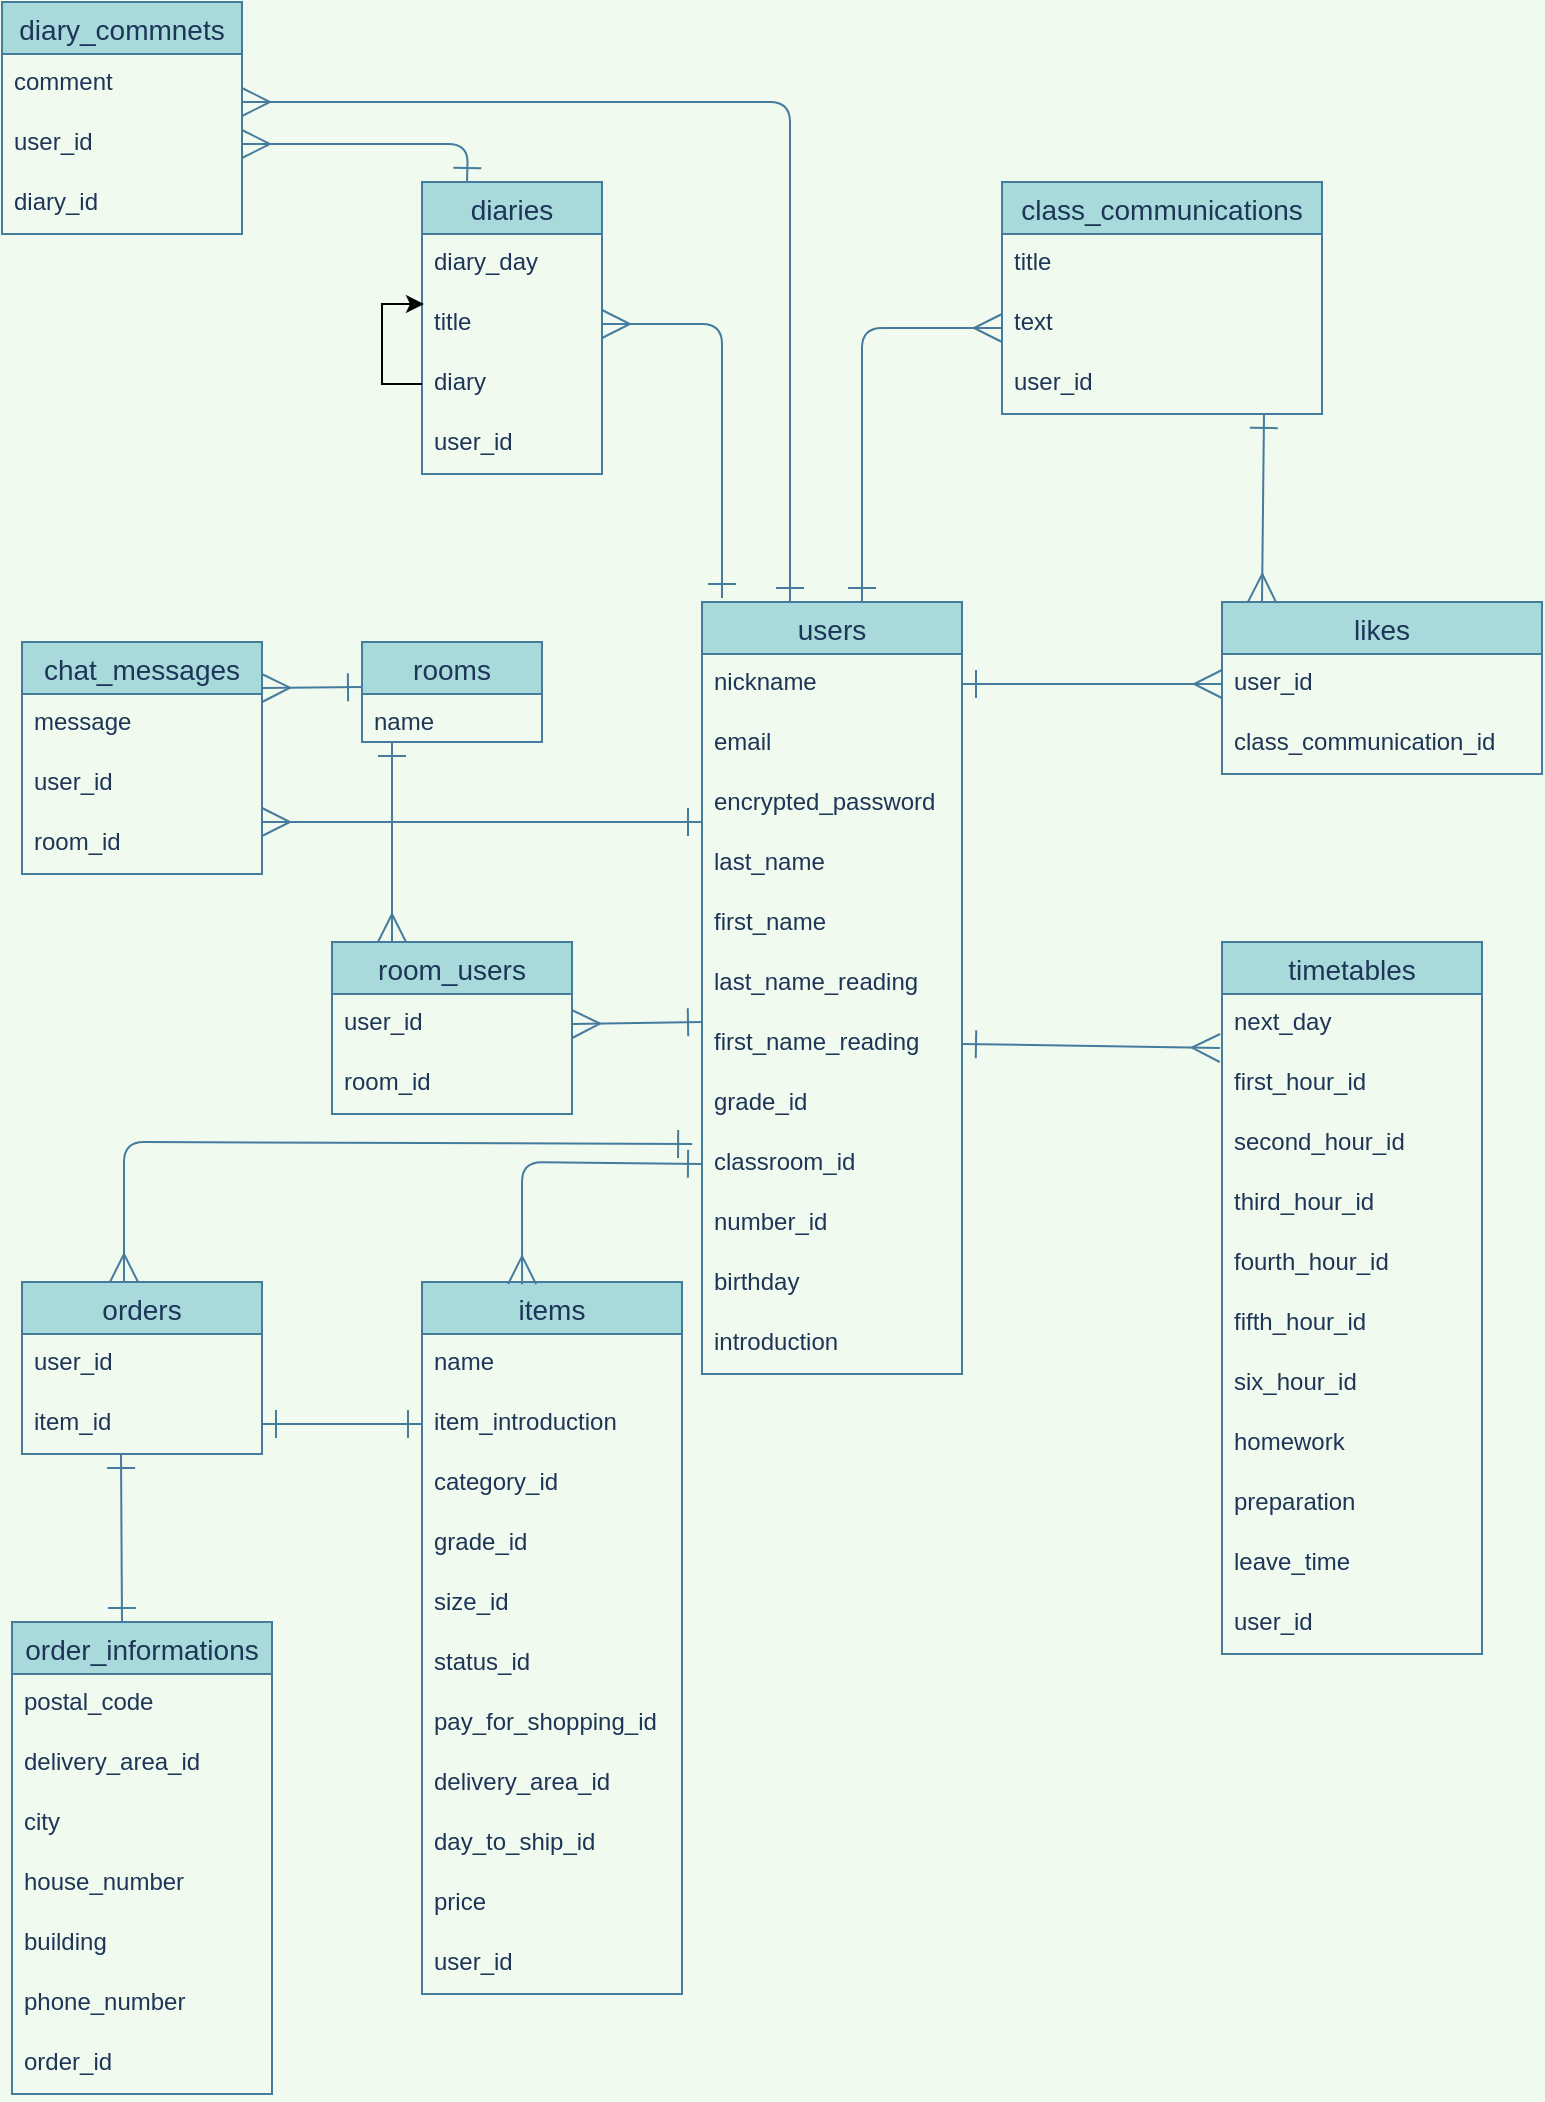 <mxfile>
    <diagram id="zMT0wAwneieFTZ5EEB_D" name="ページ1">
        <mxGraphModel dx="552" dy="1347" grid="1" gridSize="10" guides="1" tooltips="1" connect="1" arrows="1" fold="1" page="1" pageScale="1" pageWidth="827" pageHeight="1169" background="#F1FAEE" math="0" shadow="0">
            <root>
                <mxCell id="0"/>
                <mxCell id="1" parent="0"/>
                <mxCell id="15" value="users" style="swimlane;fontStyle=0;childLayout=stackLayout;horizontal=1;startSize=26;horizontalStack=0;resizeParent=1;resizeParentMax=0;resizeLast=0;collapsible=1;marginBottom=0;align=center;fontSize=14;fillColor=#A8DADC;strokeColor=#457B9D;fontColor=#1D3557;" parent="1" vertex="1">
                    <mxGeometry x="370" y="290" width="130" height="386" as="geometry"/>
                </mxCell>
                <mxCell id="16" value="nickname" style="text;strokeColor=none;fillColor=none;spacingLeft=4;spacingRight=4;overflow=hidden;rotatable=0;points=[[0,0.5],[1,0.5]];portConstraint=eastwest;fontSize=12;fontColor=#1D3557;" parent="15" vertex="1">
                    <mxGeometry y="26" width="130" height="30" as="geometry"/>
                </mxCell>
                <mxCell id="25" value="email" style="text;strokeColor=none;fillColor=none;spacingLeft=4;spacingRight=4;overflow=hidden;rotatable=0;points=[[0,0.5],[1,0.5]];portConstraint=eastwest;fontSize=12;fontColor=#1D3557;" parent="15" vertex="1">
                    <mxGeometry y="56" width="130" height="30" as="geometry"/>
                </mxCell>
                <mxCell id="26" value="encrypted_password" style="text;strokeColor=none;fillColor=none;spacingLeft=4;spacingRight=4;overflow=hidden;rotatable=0;points=[[0,0.5],[1,0.5]];portConstraint=eastwest;fontSize=12;fontColor=#1D3557;" parent="15" vertex="1">
                    <mxGeometry y="86" width="130" height="30" as="geometry"/>
                </mxCell>
                <mxCell id="28" value="last_name" style="text;strokeColor=none;fillColor=none;spacingLeft=4;spacingRight=4;overflow=hidden;rotatable=0;points=[[0,0.5],[1,0.5]];portConstraint=eastwest;fontSize=12;fontColor=#1D3557;" parent="15" vertex="1">
                    <mxGeometry y="116" width="130" height="30" as="geometry"/>
                </mxCell>
                <mxCell id="29" value="first_name " style="text;strokeColor=none;fillColor=none;spacingLeft=4;spacingRight=4;overflow=hidden;rotatable=0;points=[[0,0.5],[1,0.5]];portConstraint=eastwest;fontSize=12;fontColor=#1D3557;" parent="15" vertex="1">
                    <mxGeometry y="146" width="130" height="30" as="geometry"/>
                </mxCell>
                <mxCell id="30" value="last_name_reading" style="text;strokeColor=none;fillColor=none;spacingLeft=4;spacingRight=4;overflow=hidden;rotatable=0;points=[[0,0.5],[1,0.5]];portConstraint=eastwest;fontSize=12;fontColor=#1D3557;" parent="15" vertex="1">
                    <mxGeometry y="176" width="130" height="30" as="geometry"/>
                </mxCell>
                <mxCell id="31" value="first_name_reading" style="text;strokeColor=none;fillColor=none;spacingLeft=4;spacingRight=4;overflow=hidden;rotatable=0;points=[[0,0.5],[1,0.5]];portConstraint=eastwest;fontSize=12;fontColor=#1D3557;" parent="15" vertex="1">
                    <mxGeometry y="206" width="130" height="30" as="geometry"/>
                </mxCell>
                <mxCell id="136" value="grade_id" style="text;strokeColor=none;fillColor=none;spacingLeft=4;spacingRight=4;overflow=hidden;rotatable=0;points=[[0,0.5],[1,0.5]];portConstraint=eastwest;fontSize=12;fontColor=#1D3557;" parent="15" vertex="1">
                    <mxGeometry y="236" width="130" height="30" as="geometry"/>
                </mxCell>
                <mxCell id="135" value="classroom_id" style="text;strokeColor=none;fillColor=none;spacingLeft=4;spacingRight=4;overflow=hidden;rotatable=0;points=[[0,0.5],[1,0.5]];portConstraint=eastwest;fontSize=12;fontColor=#1D3557;" parent="15" vertex="1">
                    <mxGeometry y="266" width="130" height="30" as="geometry"/>
                </mxCell>
                <mxCell id="137" value="number_id" style="text;strokeColor=none;fillColor=none;spacingLeft=4;spacingRight=4;overflow=hidden;rotatable=0;points=[[0,0.5],[1,0.5]];portConstraint=eastwest;fontSize=12;fontColor=#1D3557;" parent="15" vertex="1">
                    <mxGeometry y="296" width="130" height="30" as="geometry"/>
                </mxCell>
                <mxCell id="33" value="birthday" style="text;strokeColor=none;fillColor=none;spacingLeft=4;spacingRight=4;overflow=hidden;rotatable=0;points=[[0,0.5],[1,0.5]];portConstraint=eastwest;fontSize=12;fontColor=#1D3557;" parent="15" vertex="1">
                    <mxGeometry y="326" width="130" height="30" as="geometry"/>
                </mxCell>
                <mxCell id="34" value="introduction" style="text;strokeColor=none;fillColor=none;spacingLeft=4;spacingRight=4;overflow=hidden;rotatable=0;points=[[0,0.5],[1,0.5]];portConstraint=eastwest;fontSize=12;fontColor=#1D3557;" parent="15" vertex="1">
                    <mxGeometry y="356" width="130" height="30" as="geometry"/>
                </mxCell>
                <mxCell id="35" value="diaries" style="swimlane;fontStyle=0;childLayout=stackLayout;horizontal=1;startSize=26;horizontalStack=0;resizeParent=1;resizeParentMax=0;resizeLast=0;collapsible=1;marginBottom=0;align=center;fontSize=14;fillColor=#A8DADC;strokeColor=#457B9D;fontColor=#1D3557;" parent="1" vertex="1">
                    <mxGeometry x="230" y="80" width="90" height="146" as="geometry"/>
                </mxCell>
                <mxCell id="138" value="diary_day" style="text;strokeColor=none;fillColor=none;spacingLeft=4;spacingRight=4;overflow=hidden;rotatable=0;points=[[0,0.5],[1,0.5]];portConstraint=eastwest;fontSize=12;fontColor=#1D3557;" parent="35" vertex="1">
                    <mxGeometry y="26" width="90" height="30" as="geometry"/>
                </mxCell>
                <mxCell id="36" value="title&#10;" style="text;strokeColor=none;fillColor=none;spacingLeft=4;spacingRight=4;overflow=hidden;rotatable=0;points=[[0,0.5],[1,0.5]];portConstraint=eastwest;fontSize=12;fontColor=#1D3557;" parent="35" vertex="1">
                    <mxGeometry y="56" width="90" height="30" as="geometry"/>
                </mxCell>
                <mxCell id="140" style="edgeStyle=orthogonalEdgeStyle;rounded=0;orthogonalLoop=1;jettySize=auto;html=1;exitX=0;exitY=0.5;exitDx=0;exitDy=0;entryX=0.011;entryY=0.167;entryDx=0;entryDy=0;entryPerimeter=0;" parent="35" source="37" target="36" edge="1">
                    <mxGeometry relative="1" as="geometry"/>
                </mxCell>
                <mxCell id="37" value="diary" style="text;strokeColor=none;fillColor=none;spacingLeft=4;spacingRight=4;overflow=hidden;rotatable=0;points=[[0,0.5],[1,0.5]];portConstraint=eastwest;fontSize=12;fontColor=#1D3557;" parent="35" vertex="1">
                    <mxGeometry y="86" width="90" height="30" as="geometry"/>
                </mxCell>
                <mxCell id="38" value="user_id" style="text;strokeColor=none;fillColor=none;spacingLeft=4;spacingRight=4;overflow=hidden;rotatable=0;points=[[0,0.5],[1,0.5]];portConstraint=eastwest;fontSize=12;fontColor=#1D3557;" parent="35" vertex="1">
                    <mxGeometry y="116" width="90" height="30" as="geometry"/>
                </mxCell>
                <mxCell id="39" value="diary_commnets" style="swimlane;fontStyle=0;childLayout=stackLayout;horizontal=1;startSize=26;horizontalStack=0;resizeParent=1;resizeParentMax=0;resizeLast=0;collapsible=1;marginBottom=0;align=center;fontSize=14;fillColor=#A8DADC;strokeColor=#457B9D;fontColor=#1D3557;" parent="1" vertex="1">
                    <mxGeometry x="20" y="-10" width="120" height="116" as="geometry"/>
                </mxCell>
                <mxCell id="40" value="comment&#10;" style="text;strokeColor=none;fillColor=none;spacingLeft=4;spacingRight=4;overflow=hidden;rotatable=0;points=[[0,0.5],[1,0.5]];portConstraint=eastwest;fontSize=12;fontColor=#1D3557;" parent="39" vertex="1">
                    <mxGeometry y="26" width="120" height="30" as="geometry"/>
                </mxCell>
                <mxCell id="41" value="user_id" style="text;strokeColor=none;fillColor=none;spacingLeft=4;spacingRight=4;overflow=hidden;rotatable=0;points=[[0,0.5],[1,0.5]];portConstraint=eastwest;fontSize=12;fontColor=#1D3557;" parent="39" vertex="1">
                    <mxGeometry y="56" width="120" height="30" as="geometry"/>
                </mxCell>
                <mxCell id="42" value="diary_id" style="text;strokeColor=none;fillColor=none;spacingLeft=4;spacingRight=4;overflow=hidden;rotatable=0;points=[[0,0.5],[1,0.5]];portConstraint=eastwest;fontSize=12;fontColor=#1D3557;" parent="39" vertex="1">
                    <mxGeometry y="86" width="120" height="30" as="geometry"/>
                </mxCell>
                <mxCell id="43" value="rooms" style="swimlane;fontStyle=0;childLayout=stackLayout;horizontal=1;startSize=26;horizontalStack=0;resizeParent=1;resizeParentMax=0;resizeLast=0;collapsible=1;marginBottom=0;align=center;fontSize=14;fillColor=#A8DADC;strokeColor=#457B9D;fontColor=#1D3557;" parent="1" vertex="1">
                    <mxGeometry x="200" y="310" width="90" height="50" as="geometry"/>
                </mxCell>
                <mxCell id="44" value="name" style="text;strokeColor=none;fillColor=none;spacingLeft=4;spacingRight=4;overflow=hidden;rotatable=0;points=[[0,0.5],[1,0.5]];portConstraint=eastwest;fontSize=12;fontColor=#1D3557;" parent="43" vertex="1">
                    <mxGeometry y="26" width="90" height="24" as="geometry"/>
                </mxCell>
                <mxCell id="49" value="chat_messages" style="swimlane;fontStyle=0;childLayout=stackLayout;horizontal=1;startSize=26;horizontalStack=0;resizeParent=1;resizeParentMax=0;resizeLast=0;collapsible=1;marginBottom=0;align=center;fontSize=14;fillColor=#A8DADC;strokeColor=#457B9D;fontColor=#1D3557;" parent="1" vertex="1">
                    <mxGeometry x="30" y="310" width="120" height="116" as="geometry"/>
                </mxCell>
                <mxCell id="50" value="message" style="text;strokeColor=none;fillColor=none;spacingLeft=4;spacingRight=4;overflow=hidden;rotatable=0;points=[[0,0.5],[1,0.5]];portConstraint=eastwest;fontSize=12;fontColor=#1D3557;" parent="49" vertex="1">
                    <mxGeometry y="26" width="120" height="30" as="geometry"/>
                </mxCell>
                <mxCell id="51" value="user_id" style="text;strokeColor=none;fillColor=none;spacingLeft=4;spacingRight=4;overflow=hidden;rotatable=0;points=[[0,0.5],[1,0.5]];portConstraint=eastwest;fontSize=12;fontColor=#1D3557;" parent="49" vertex="1">
                    <mxGeometry y="56" width="120" height="30" as="geometry"/>
                </mxCell>
                <mxCell id="52" value="room_id" style="text;strokeColor=none;fillColor=none;spacingLeft=4;spacingRight=4;overflow=hidden;rotatable=0;points=[[0,0.5],[1,0.5]];portConstraint=eastwest;fontSize=12;fontColor=#1D3557;" parent="49" vertex="1">
                    <mxGeometry y="86" width="120" height="30" as="geometry"/>
                </mxCell>
                <mxCell id="53" value="room_users" style="swimlane;fontStyle=0;childLayout=stackLayout;horizontal=1;startSize=26;horizontalStack=0;resizeParent=1;resizeParentMax=0;resizeLast=0;collapsible=1;marginBottom=0;align=center;fontSize=14;fillColor=#A8DADC;strokeColor=#457B9D;fontColor=#1D3557;" parent="1" vertex="1">
                    <mxGeometry x="185" y="460" width="120" height="86" as="geometry"/>
                </mxCell>
                <mxCell id="55" value="user_id" style="text;strokeColor=none;fillColor=none;spacingLeft=4;spacingRight=4;overflow=hidden;rotatable=0;points=[[0,0.5],[1,0.5]];portConstraint=eastwest;fontSize=12;fontColor=#1D3557;" parent="53" vertex="1">
                    <mxGeometry y="26" width="120" height="30" as="geometry"/>
                </mxCell>
                <mxCell id="56" value="room_id" style="text;strokeColor=none;fillColor=none;spacingLeft=4;spacingRight=4;overflow=hidden;rotatable=0;points=[[0,0.5],[1,0.5]];portConstraint=eastwest;fontSize=12;fontColor=#1D3557;" parent="53" vertex="1">
                    <mxGeometry y="56" width="120" height="30" as="geometry"/>
                </mxCell>
                <mxCell id="57" value="items" style="swimlane;fontStyle=0;childLayout=stackLayout;horizontal=1;startSize=26;horizontalStack=0;resizeParent=1;resizeParentMax=0;resizeLast=0;collapsible=1;marginBottom=0;align=center;fontSize=14;fillColor=#A8DADC;strokeColor=#457B9D;fontColor=#1D3557;" parent="1" vertex="1">
                    <mxGeometry x="230" y="630" width="130" height="356" as="geometry"/>
                </mxCell>
                <mxCell id="58" value="name " style="text;strokeColor=none;fillColor=none;spacingLeft=4;spacingRight=4;overflow=hidden;rotatable=0;points=[[0,0.5],[1,0.5]];portConstraint=eastwest;fontSize=12;fontColor=#1D3557;" parent="57" vertex="1">
                    <mxGeometry y="26" width="130" height="30" as="geometry"/>
                </mxCell>
                <mxCell id="59" value="item_introduction " style="text;strokeColor=none;fillColor=none;spacingLeft=4;spacingRight=4;overflow=hidden;rotatable=0;points=[[0,0.5],[1,0.5]];portConstraint=eastwest;fontSize=12;fontColor=#1D3557;" parent="57" vertex="1">
                    <mxGeometry y="56" width="130" height="30" as="geometry"/>
                </mxCell>
                <mxCell id="60" value="category_id &#10;" style="text;strokeColor=none;fillColor=none;spacingLeft=4;spacingRight=4;overflow=hidden;rotatable=0;points=[[0,0.5],[1,0.5]];portConstraint=eastwest;fontSize=12;fontColor=#1D3557;" parent="57" vertex="1">
                    <mxGeometry y="86" width="130" height="30" as="geometry"/>
                </mxCell>
                <mxCell id="61" value="grade_id" style="text;strokeColor=none;fillColor=none;spacingLeft=4;spacingRight=4;overflow=hidden;rotatable=0;points=[[0,0.5],[1,0.5]];portConstraint=eastwest;fontSize=12;fontColor=#1D3557;" parent="57" vertex="1">
                    <mxGeometry y="116" width="130" height="30" as="geometry"/>
                </mxCell>
                <mxCell id="62" value="size_id" style="text;strokeColor=none;fillColor=none;spacingLeft=4;spacingRight=4;overflow=hidden;rotatable=0;points=[[0,0.5],[1,0.5]];portConstraint=eastwest;fontSize=12;fontColor=#1D3557;" parent="57" vertex="1">
                    <mxGeometry y="146" width="130" height="30" as="geometry"/>
                </mxCell>
                <mxCell id="63" value="status_id" style="text;strokeColor=none;fillColor=none;spacingLeft=4;spacingRight=4;overflow=hidden;rotatable=0;points=[[0,0.5],[1,0.5]];portConstraint=eastwest;fontSize=12;fontColor=#1D3557;" parent="57" vertex="1">
                    <mxGeometry y="176" width="130" height="30" as="geometry"/>
                </mxCell>
                <mxCell id="64" value="pay_for_shopping_id" style="text;strokeColor=none;fillColor=none;spacingLeft=4;spacingRight=4;overflow=hidden;rotatable=0;points=[[0,0.5],[1,0.5]];portConstraint=eastwest;fontSize=12;fontColor=#1D3557;" parent="57" vertex="1">
                    <mxGeometry y="206" width="130" height="30" as="geometry"/>
                </mxCell>
                <mxCell id="70" value="delivery_area_id" style="text;strokeColor=none;fillColor=none;spacingLeft=4;spacingRight=4;overflow=hidden;rotatable=0;points=[[0,0.5],[1,0.5]];portConstraint=eastwest;fontSize=12;fontColor=#1D3557;" parent="57" vertex="1">
                    <mxGeometry y="236" width="130" height="30" as="geometry"/>
                </mxCell>
                <mxCell id="65" value="day_to_ship_id&#10;" style="text;strokeColor=none;fillColor=none;spacingLeft=4;spacingRight=4;overflow=hidden;rotatable=0;points=[[0,0.5],[1,0.5]];portConstraint=eastwest;fontSize=12;fontColor=#1D3557;" parent="57" vertex="1">
                    <mxGeometry y="266" width="130" height="30" as="geometry"/>
                </mxCell>
                <mxCell id="66" value="price &#10;" style="text;strokeColor=none;fillColor=none;spacingLeft=4;spacingRight=4;overflow=hidden;rotatable=0;points=[[0,0.5],[1,0.5]];portConstraint=eastwest;fontSize=12;fontColor=#1D3557;" parent="57" vertex="1">
                    <mxGeometry y="296" width="130" height="30" as="geometry"/>
                </mxCell>
                <mxCell id="67" value="user_id" style="text;strokeColor=none;fillColor=none;spacingLeft=4;spacingRight=4;overflow=hidden;rotatable=0;points=[[0,0.5],[1,0.5]];portConstraint=eastwest;fontSize=12;fontColor=#1D3557;" parent="57" vertex="1">
                    <mxGeometry y="326" width="130" height="30" as="geometry"/>
                </mxCell>
                <mxCell id="71" value="orders" style="swimlane;fontStyle=0;childLayout=stackLayout;horizontal=1;startSize=26;horizontalStack=0;resizeParent=1;resizeParentMax=0;resizeLast=0;collapsible=1;marginBottom=0;align=center;fontSize=14;fillColor=#A8DADC;strokeColor=#457B9D;fontColor=#1D3557;" parent="1" vertex="1">
                    <mxGeometry x="30" y="630" width="120" height="86" as="geometry"/>
                </mxCell>
                <mxCell id="72" value="user_id" style="text;strokeColor=none;fillColor=none;spacingLeft=4;spacingRight=4;overflow=hidden;rotatable=0;points=[[0,0.5],[1,0.5]];portConstraint=eastwest;fontSize=12;fontColor=#1D3557;" parent="71" vertex="1">
                    <mxGeometry y="26" width="120" height="30" as="geometry"/>
                </mxCell>
                <mxCell id="73" value="item_id" style="text;strokeColor=none;fillColor=none;spacingLeft=4;spacingRight=4;overflow=hidden;rotatable=0;points=[[0,0.5],[1,0.5]];portConstraint=eastwest;fontSize=12;fontColor=#1D3557;" parent="71" vertex="1">
                    <mxGeometry y="56" width="120" height="30" as="geometry"/>
                </mxCell>
                <mxCell id="74" value="order_informations" style="swimlane;fontStyle=0;childLayout=stackLayout;horizontal=1;startSize=26;horizontalStack=0;resizeParent=1;resizeParentMax=0;resizeLast=0;collapsible=1;marginBottom=0;align=center;fontSize=14;fillColor=#A8DADC;strokeColor=#457B9D;fontColor=#1D3557;" parent="1" vertex="1">
                    <mxGeometry x="25" y="800" width="130" height="236" as="geometry"/>
                </mxCell>
                <mxCell id="76" value="postal_code" style="text;strokeColor=none;fillColor=none;spacingLeft=4;spacingRight=4;overflow=hidden;rotatable=0;points=[[0,0.5],[1,0.5]];portConstraint=eastwest;fontSize=12;fontColor=#1D3557;" parent="74" vertex="1">
                    <mxGeometry y="26" width="130" height="30" as="geometry"/>
                </mxCell>
                <mxCell id="77" value="delivery_area_id" style="text;strokeColor=none;fillColor=none;spacingLeft=4;spacingRight=4;overflow=hidden;rotatable=0;points=[[0,0.5],[1,0.5]];portConstraint=eastwest;fontSize=12;fontColor=#1D3557;" parent="74" vertex="1">
                    <mxGeometry y="56" width="130" height="30" as="geometry"/>
                </mxCell>
                <mxCell id="78" value="city" style="text;strokeColor=none;fillColor=none;spacingLeft=4;spacingRight=4;overflow=hidden;rotatable=0;points=[[0,0.5],[1,0.5]];portConstraint=eastwest;fontSize=12;fontColor=#1D3557;" parent="74" vertex="1">
                    <mxGeometry y="86" width="130" height="30" as="geometry"/>
                </mxCell>
                <mxCell id="79" value="house_number" style="text;strokeColor=none;fillColor=none;spacingLeft=4;spacingRight=4;overflow=hidden;rotatable=0;points=[[0,0.5],[1,0.5]];portConstraint=eastwest;fontSize=12;fontColor=#1D3557;" parent="74" vertex="1">
                    <mxGeometry y="116" width="130" height="30" as="geometry"/>
                </mxCell>
                <mxCell id="80" value="building" style="text;strokeColor=none;fillColor=none;spacingLeft=4;spacingRight=4;overflow=hidden;rotatable=0;points=[[0,0.5],[1,0.5]];portConstraint=eastwest;fontSize=12;fontColor=#1D3557;" parent="74" vertex="1">
                    <mxGeometry y="146" width="130" height="30" as="geometry"/>
                </mxCell>
                <mxCell id="81" value="phone_number" style="text;strokeColor=none;fillColor=none;spacingLeft=4;spacingRight=4;overflow=hidden;rotatable=0;points=[[0,0.5],[1,0.5]];portConstraint=eastwest;fontSize=12;fontColor=#1D3557;" parent="74" vertex="1">
                    <mxGeometry y="176" width="130" height="30" as="geometry"/>
                </mxCell>
                <mxCell id="85" value="order_id" style="text;strokeColor=none;fillColor=none;spacingLeft=4;spacingRight=4;overflow=hidden;rotatable=0;points=[[0,0.5],[1,0.5]];portConstraint=eastwest;fontSize=12;fontColor=#1D3557;" parent="74" vertex="1">
                    <mxGeometry y="206" width="130" height="30" as="geometry"/>
                </mxCell>
                <mxCell id="86" value="class_communications" style="swimlane;fontStyle=0;childLayout=stackLayout;horizontal=1;startSize=26;horizontalStack=0;resizeParent=1;resizeParentMax=0;resizeLast=0;collapsible=1;marginBottom=0;align=center;fontSize=14;fillColor=#A8DADC;strokeColor=#457B9D;fontColor=#1D3557;" parent="1" vertex="1">
                    <mxGeometry x="520" y="80" width="160" height="116" as="geometry"/>
                </mxCell>
                <mxCell id="87" value="title" style="text;strokeColor=none;fillColor=none;spacingLeft=4;spacingRight=4;overflow=hidden;rotatable=0;points=[[0,0.5],[1,0.5]];portConstraint=eastwest;fontSize=12;fontColor=#1D3557;" parent="86" vertex="1">
                    <mxGeometry y="26" width="160" height="30" as="geometry"/>
                </mxCell>
                <mxCell id="88" value="text" style="text;strokeColor=none;fillColor=none;spacingLeft=4;spacingRight=4;overflow=hidden;rotatable=0;points=[[0,0.5],[1,0.5]];portConstraint=eastwest;fontSize=12;fontColor=#1D3557;" parent="86" vertex="1">
                    <mxGeometry y="56" width="160" height="30" as="geometry"/>
                </mxCell>
                <mxCell id="89" value="user_id" style="text;strokeColor=none;fillColor=none;spacingLeft=4;spacingRight=4;overflow=hidden;rotatable=0;points=[[0,0.5],[1,0.5]];portConstraint=eastwest;fontSize=12;fontColor=#1D3557;" parent="86" vertex="1">
                    <mxGeometry y="86" width="160" height="30" as="geometry"/>
                </mxCell>
                <mxCell id="90" value="likes" style="swimlane;fontStyle=0;childLayout=stackLayout;horizontal=1;startSize=26;horizontalStack=0;resizeParent=1;resizeParentMax=0;resizeLast=0;collapsible=1;marginBottom=0;align=center;fontSize=14;fillColor=#A8DADC;strokeColor=#457B9D;fontColor=#1D3557;" parent="1" vertex="1">
                    <mxGeometry x="630" y="290" width="160" height="86" as="geometry"/>
                </mxCell>
                <mxCell id="91" value="user_id" style="text;strokeColor=none;fillColor=none;spacingLeft=4;spacingRight=4;overflow=hidden;rotatable=0;points=[[0,0.5],[1,0.5]];portConstraint=eastwest;fontSize=12;fontColor=#1D3557;" parent="90" vertex="1">
                    <mxGeometry y="26" width="160" height="30" as="geometry"/>
                </mxCell>
                <mxCell id="92" value="class_communication_id" style="text;strokeColor=none;fillColor=none;spacingLeft=4;spacingRight=4;overflow=hidden;rotatable=0;points=[[0,0.5],[1,0.5]];portConstraint=eastwest;fontSize=12;fontColor=#1D3557;" parent="90" vertex="1">
                    <mxGeometry y="56" width="160" height="30" as="geometry"/>
                </mxCell>
                <mxCell id="104" value="timetables" style="swimlane;fontStyle=0;childLayout=stackLayout;horizontal=1;startSize=26;horizontalStack=0;resizeParent=1;resizeParentMax=0;resizeLast=0;collapsible=1;marginBottom=0;align=center;fontSize=14;fillColor=#A8DADC;strokeColor=#457B9D;fontColor=#1D3557;" parent="1" vertex="1">
                    <mxGeometry x="630" y="460" width="130" height="356" as="geometry"/>
                </mxCell>
                <mxCell id="116" value="next_day" style="text;strokeColor=none;fillColor=none;spacingLeft=4;spacingRight=4;overflow=hidden;rotatable=0;points=[[0,0.5],[1,0.5]];portConstraint=eastwest;fontSize=12;fontColor=#1D3557;" parent="104" vertex="1">
                    <mxGeometry y="26" width="130" height="30" as="geometry"/>
                </mxCell>
                <mxCell id="105" value="first_hour_id" style="text;strokeColor=none;fillColor=none;spacingLeft=4;spacingRight=4;overflow=hidden;rotatable=0;points=[[0,0.5],[1,0.5]];portConstraint=eastwest;fontSize=12;fontColor=#1D3557;" parent="104" vertex="1">
                    <mxGeometry y="56" width="130" height="30" as="geometry"/>
                </mxCell>
                <mxCell id="106" value="second_hour_id" style="text;strokeColor=none;fillColor=none;spacingLeft=4;spacingRight=4;overflow=hidden;rotatable=0;points=[[0,0.5],[1,0.5]];portConstraint=eastwest;fontSize=12;fontColor=#1D3557;" parent="104" vertex="1">
                    <mxGeometry y="86" width="130" height="30" as="geometry"/>
                </mxCell>
                <mxCell id="107" value="third_hour_id" style="text;strokeColor=none;fillColor=none;spacingLeft=4;spacingRight=4;overflow=hidden;rotatable=0;points=[[0,0.5],[1,0.5]];portConstraint=eastwest;fontSize=12;fontColor=#1D3557;" parent="104" vertex="1">
                    <mxGeometry y="116" width="130" height="30" as="geometry"/>
                </mxCell>
                <mxCell id="108" value="fourth_hour_id" style="text;strokeColor=none;fillColor=none;spacingLeft=4;spacingRight=4;overflow=hidden;rotatable=0;points=[[0,0.5],[1,0.5]];portConstraint=eastwest;fontSize=12;fontColor=#1D3557;" parent="104" vertex="1">
                    <mxGeometry y="146" width="130" height="30" as="geometry"/>
                </mxCell>
                <mxCell id="109" value="fifth_hour_id" style="text;strokeColor=none;fillColor=none;spacingLeft=4;spacingRight=4;overflow=hidden;rotatable=0;points=[[0,0.5],[1,0.5]];portConstraint=eastwest;fontSize=12;fontColor=#1D3557;" parent="104" vertex="1">
                    <mxGeometry y="176" width="130" height="30" as="geometry"/>
                </mxCell>
                <mxCell id="110" value="six_hour_id" style="text;strokeColor=none;fillColor=none;spacingLeft=4;spacingRight=4;overflow=hidden;rotatable=0;points=[[0,0.5],[1,0.5]];portConstraint=eastwest;fontSize=12;fontColor=#1D3557;" parent="104" vertex="1">
                    <mxGeometry y="206" width="130" height="30" as="geometry"/>
                </mxCell>
                <mxCell id="111" value="homework" style="text;strokeColor=none;fillColor=none;spacingLeft=4;spacingRight=4;overflow=hidden;rotatable=0;points=[[0,0.5],[1,0.5]];portConstraint=eastwest;fontSize=12;fontColor=#1D3557;" parent="104" vertex="1">
                    <mxGeometry y="236" width="130" height="30" as="geometry"/>
                </mxCell>
                <mxCell id="112" value="preparation" style="text;strokeColor=none;fillColor=none;spacingLeft=4;spacingRight=4;overflow=hidden;rotatable=0;points=[[0,0.5],[1,0.5]];portConstraint=eastwest;fontSize=12;fontColor=#1D3557;" parent="104" vertex="1">
                    <mxGeometry y="266" width="130" height="30" as="geometry"/>
                </mxCell>
                <mxCell id="113" value="leave_time" style="text;strokeColor=none;fillColor=none;spacingLeft=4;spacingRight=4;overflow=hidden;rotatable=0;points=[[0,0.5],[1,0.5]];portConstraint=eastwest;fontSize=12;fontColor=#1D3557;" parent="104" vertex="1">
                    <mxGeometry y="296" width="130" height="30" as="geometry"/>
                </mxCell>
                <mxCell id="115" value="user_id" style="text;strokeColor=none;fillColor=none;spacingLeft=4;spacingRight=4;overflow=hidden;rotatable=0;points=[[0,0.5],[1,0.5]];portConstraint=eastwest;fontSize=12;fontColor=#1D3557;" parent="104" vertex="1">
                    <mxGeometry y="326" width="130" height="30" as="geometry"/>
                </mxCell>
                <mxCell id="118" style="edgeStyle=none;rounded=1;sketch=0;orthogonalLoop=1;jettySize=auto;html=1;entryX=1;entryY=0.5;entryDx=0;entryDy=0;fontColor=#1D3557;strokeColor=#457B9D;fillColor=#A8DADC;endArrow=ERmany;endFill=0;endSize=12;startSize=12;startArrow=ERone;startFill=0;" parent="1" target="36" edge="1">
                    <mxGeometry relative="1" as="geometry">
                        <mxPoint x="380" y="288" as="sourcePoint"/>
                        <Array as="points">
                            <mxPoint x="380" y="220"/>
                            <mxPoint x="380" y="151"/>
                            <mxPoint x="340" y="151"/>
                        </Array>
                    </mxGeometry>
                </mxCell>
                <mxCell id="119" style="edgeStyle=none;rounded=1;sketch=0;orthogonalLoop=1;jettySize=auto;html=1;exitX=0.25;exitY=0;exitDx=0;exitDy=0;entryX=1;entryY=0.5;entryDx=0;entryDy=0;fontColor=#1D3557;startArrow=ERone;startFill=0;endArrow=ERmany;endFill=0;startSize=12;endSize=12;strokeColor=#457B9D;fillColor=#A8DADC;" parent="1" source="35" target="41" edge="1">
                    <mxGeometry relative="1" as="geometry">
                        <Array as="points">
                            <mxPoint x="253" y="61"/>
                        </Array>
                    </mxGeometry>
                </mxCell>
                <mxCell id="120" style="edgeStyle=none;rounded=1;sketch=0;orthogonalLoop=1;jettySize=auto;html=1;fontColor=#1D3557;strokeColor=#457B9D;fillColor=#A8DADC;endArrow=ERmany;endFill=0;endSize=12;startSize=12;startArrow=ERone;startFill=0;" parent="1" edge="1">
                    <mxGeometry relative="1" as="geometry">
                        <mxPoint x="414" y="290" as="sourcePoint"/>
                        <mxPoint x="140" y="40" as="targetPoint"/>
                        <Array as="points">
                            <mxPoint x="414" y="222"/>
                            <mxPoint x="414" y="40"/>
                            <mxPoint x="210" y="40"/>
                            <mxPoint x="190" y="40"/>
                        </Array>
                    </mxGeometry>
                </mxCell>
                <mxCell id="121" style="edgeStyle=none;rounded=1;sketch=0;orthogonalLoop=1;jettySize=auto;html=1;fontColor=#1D3557;startArrow=ERone;startFill=0;endArrow=ERmany;endFill=0;startSize=12;endSize=12;strokeColor=#457B9D;fillColor=#A8DADC;" parent="1" edge="1">
                    <mxGeometry relative="1" as="geometry">
                        <mxPoint x="370" y="500" as="sourcePoint"/>
                        <mxPoint x="305" y="501" as="targetPoint"/>
                    </mxGeometry>
                </mxCell>
                <mxCell id="122" style="edgeStyle=none;rounded=1;sketch=0;orthogonalLoop=1;jettySize=auto;html=1;fontColor=#1D3557;strokeColor=#457B9D;fillColor=#A8DADC;endArrow=ERmany;endFill=0;endSize=12;startSize=12;startArrow=ERone;startFill=0;entryX=0.25;entryY=0;entryDx=0;entryDy=0;" parent="1" target="53" edge="1">
                    <mxGeometry relative="1" as="geometry">
                        <mxPoint x="215" y="360" as="sourcePoint"/>
                        <mxPoint x="215" y="460" as="targetPoint"/>
                        <Array as="points"/>
                    </mxGeometry>
                </mxCell>
                <mxCell id="123" style="edgeStyle=none;rounded=1;sketch=0;orthogonalLoop=1;jettySize=auto;html=1;exitX=0;exitY=0.5;exitDx=0;exitDy=0;fontColor=#1D3557;startArrow=ERone;startFill=0;endArrow=ERmany;endFill=0;startSize=12;endSize=12;strokeColor=#457B9D;fillColor=#A8DADC;" parent="1" edge="1">
                    <mxGeometry relative="1" as="geometry">
                        <mxPoint x="370" y="400" as="sourcePoint"/>
                        <mxPoint x="150" y="400" as="targetPoint"/>
                    </mxGeometry>
                </mxCell>
                <mxCell id="124" style="edgeStyle=none;rounded=1;sketch=0;orthogonalLoop=1;jettySize=auto;html=1;exitX=0;exitY=0.5;exitDx=0;exitDy=0;fontColor=#1D3557;startArrow=ERone;startFill=0;endArrow=ERmany;endFill=0;startSize=12;endSize=12;strokeColor=#457B9D;fillColor=#A8DADC;" parent="1" edge="1">
                    <mxGeometry relative="1" as="geometry">
                        <mxPoint x="200" y="332.5" as="sourcePoint"/>
                        <mxPoint x="150" y="333" as="targetPoint"/>
                    </mxGeometry>
                </mxCell>
                <mxCell id="125" style="edgeStyle=none;rounded=1;sketch=0;orthogonalLoop=1;jettySize=auto;html=1;exitX=0;exitY=0.5;exitDx=0;exitDy=0;entryX=0.385;entryY=0.003;entryDx=0;entryDy=0;entryPerimeter=0;fontColor=#1D3557;startArrow=ERone;startFill=0;endArrow=ERmany;endFill=0;startSize=12;endSize=12;strokeColor=#457B9D;fillColor=#A8DADC;" parent="1" source="135" target="57" edge="1">
                    <mxGeometry relative="1" as="geometry">
                        <Array as="points">
                            <mxPoint x="280" y="570"/>
                        </Array>
                    </mxGeometry>
                </mxCell>
                <mxCell id="126" style="edgeStyle=none;rounded=1;sketch=0;orthogonalLoop=1;jettySize=auto;html=1;exitX=-0.038;exitY=0.167;exitDx=0;exitDy=0;entryX=0.425;entryY=0;entryDx=0;entryDy=0;entryPerimeter=0;fontColor=#1D3557;startArrow=ERone;startFill=0;endArrow=ERmany;endFill=0;startSize=12;endSize=12;strokeColor=#457B9D;fillColor=#A8DADC;exitPerimeter=0;" parent="1" source="135" target="71" edge="1">
                    <mxGeometry relative="1" as="geometry">
                        <mxPoint x="370" y="555.5" as="sourcePoint"/>
                        <mxPoint x="280.95" y="614.5" as="targetPoint"/>
                        <Array as="points">
                            <mxPoint x="81" y="560"/>
                        </Array>
                    </mxGeometry>
                </mxCell>
                <mxCell id="127" style="edgeStyle=none;rounded=1;sketch=0;orthogonalLoop=1;jettySize=auto;html=1;entryX=1;entryY=0.5;entryDx=0;entryDy=0;fontColor=#1D3557;startArrow=ERone;startFill=0;endArrow=ERone;endFill=0;startSize=12;endSize=12;strokeColor=#457B9D;fillColor=#A8DADC;" parent="1" target="73" edge="1">
                    <mxGeometry relative="1" as="geometry">
                        <mxPoint x="230" y="701" as="sourcePoint"/>
                    </mxGeometry>
                </mxCell>
                <mxCell id="128" style="edgeStyle=none;rounded=1;sketch=0;orthogonalLoop=1;jettySize=auto;html=1;fontColor=#1D3557;strokeColor=#457B9D;fillColor=#A8DADC;endArrow=ERone;endFill=0;endSize=12;startSize=12;startArrow=ERone;startFill=0;" parent="1" edge="1">
                    <mxGeometry relative="1" as="geometry">
                        <mxPoint x="79.5" y="716" as="sourcePoint"/>
                        <mxPoint x="80" y="800" as="targetPoint"/>
                        <Array as="points"/>
                    </mxGeometry>
                </mxCell>
                <mxCell id="129" style="edgeStyle=none;rounded=1;sketch=0;orthogonalLoop=1;jettySize=auto;html=1;fontColor=#1D3557;strokeColor=#457B9D;fillColor=#A8DADC;endArrow=ERmany;endFill=0;endSize=12;startSize=12;startArrow=ERone;startFill=0;" parent="1" edge="1">
                    <mxGeometry relative="1" as="geometry">
                        <mxPoint x="450" y="290" as="sourcePoint"/>
                        <mxPoint x="520" y="153" as="targetPoint"/>
                        <Array as="points">
                            <mxPoint x="450" y="222"/>
                            <mxPoint x="450" y="153"/>
                            <mxPoint x="510" y="153"/>
                        </Array>
                    </mxGeometry>
                </mxCell>
                <mxCell id="132" style="edgeStyle=none;rounded=1;sketch=0;orthogonalLoop=1;jettySize=auto;html=1;exitX=1;exitY=0.5;exitDx=0;exitDy=0;entryX=0;entryY=0.5;entryDx=0;entryDy=0;fontColor=#1D3557;startArrow=ERone;startFill=0;endArrow=ERmany;endFill=0;startSize=12;endSize=12;strokeColor=#457B9D;fillColor=#A8DADC;" parent="1" source="16" target="91" edge="1">
                    <mxGeometry relative="1" as="geometry"/>
                </mxCell>
                <mxCell id="133" style="edgeStyle=none;rounded=1;sketch=0;orthogonalLoop=1;jettySize=auto;html=1;fontColor=#1D3557;strokeColor=#457B9D;fillColor=#A8DADC;endArrow=ERmany;endFill=0;endSize=12;startSize=12;startArrow=ERone;startFill=0;" parent="1" edge="1">
                    <mxGeometry relative="1" as="geometry">
                        <mxPoint x="651" y="196" as="sourcePoint"/>
                        <mxPoint x="650" y="290" as="targetPoint"/>
                        <Array as="points"/>
                    </mxGeometry>
                </mxCell>
                <mxCell id="134" style="edgeStyle=none;rounded=1;sketch=0;orthogonalLoop=1;jettySize=auto;html=1;fontColor=#1D3557;strokeColor=#457B9D;fillColor=#A8DADC;endArrow=ERmany;endFill=0;endSize=12;startSize=12;startArrow=ERone;startFill=0;entryX=-0.008;entryY=0.9;entryDx=0;entryDy=0;entryPerimeter=0;exitX=1;exitY=0.5;exitDx=0;exitDy=0;" parent="1" source="31" target="116" edge="1">
                    <mxGeometry relative="1" as="geometry">
                        <mxPoint x="460" y="680" as="sourcePoint"/>
                        <mxPoint x="510" y="770" as="targetPoint"/>
                        <Array as="points"/>
                    </mxGeometry>
                </mxCell>
            </root>
        </mxGraphModel>
    </diagram>
</mxfile>